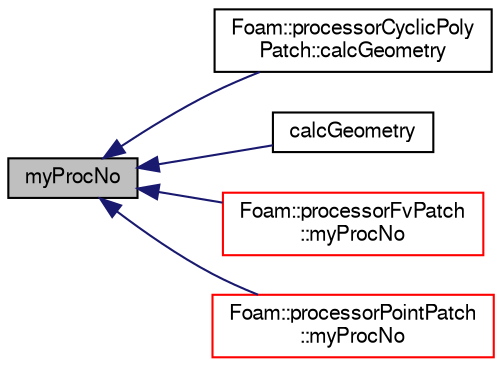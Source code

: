 digraph "myProcNo"
{
  bgcolor="transparent";
  edge [fontname="FreeSans",fontsize="10",labelfontname="FreeSans",labelfontsize="10"];
  node [fontname="FreeSans",fontsize="10",shape=record];
  rankdir="LR";
  Node391 [label="myProcNo",height=0.2,width=0.4,color="black", fillcolor="grey75", style="filled", fontcolor="black"];
  Node391 -> Node392 [dir="back",color="midnightblue",fontsize="10",style="solid",fontname="FreeSans"];
  Node392 [label="Foam::processorCyclicPoly\lPatch::calcGeometry",height=0.2,width=0.4,color="black",URL="$a27458.html#a99ee15e7e7eff38649dece8470111742",tooltip="Calculate the patch geometry with externally. "];
  Node391 -> Node393 [dir="back",color="midnightblue",fontsize="10",style="solid",fontname="FreeSans"];
  Node393 [label="calcGeometry",height=0.2,width=0.4,color="black",URL="$a27454.html#a99ee15e7e7eff38649dece8470111742",tooltip="Calculate the patch geometry with externally. "];
  Node391 -> Node394 [dir="back",color="midnightblue",fontsize="10",style="solid",fontname="FreeSans"];
  Node394 [label="Foam::processorFvPatch\l::myProcNo",height=0.2,width=0.4,color="red",URL="$a22826.html#a6fd91c64da3102cc34122ec5a9c4a400",tooltip="Return processor number. "];
  Node391 -> Node396 [dir="back",color="midnightblue",fontsize="10",style="solid",fontname="FreeSans"];
  Node396 [label="Foam::processorPointPatch\l::myProcNo",height=0.2,width=0.4,color="red",URL="$a27294.html#a0571accf3382ea80a31c29c8c9d8c88a",tooltip="Return processor number. "];
}
